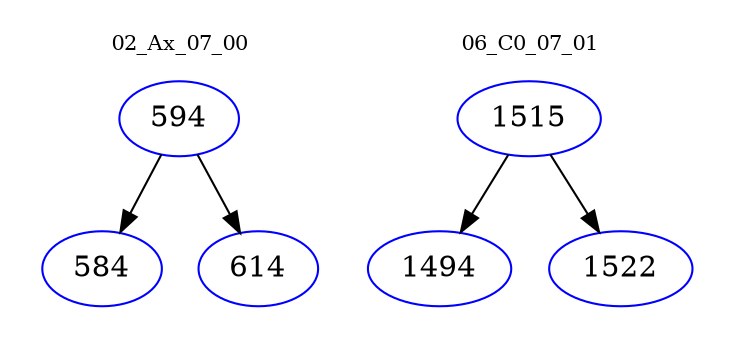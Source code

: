 digraph{
subgraph cluster_0 {
color = white
label = "02_Ax_07_00";
fontsize=10;
T0_594 [label="594", color="blue"]
T0_594 -> T0_584 [color="black"]
T0_584 [label="584", color="blue"]
T0_594 -> T0_614 [color="black"]
T0_614 [label="614", color="blue"]
}
subgraph cluster_1 {
color = white
label = "06_C0_07_01";
fontsize=10;
T1_1515 [label="1515", color="blue"]
T1_1515 -> T1_1494 [color="black"]
T1_1494 [label="1494", color="blue"]
T1_1515 -> T1_1522 [color="black"]
T1_1522 [label="1522", color="blue"]
}
}
